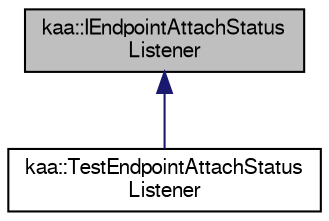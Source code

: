 digraph "kaa::IEndpointAttachStatusListener"
{
  bgcolor="transparent";
  edge [fontname="FreeSans",fontsize="10",labelfontname="FreeSans",labelfontsize="10"];
  node [fontname="FreeSans",fontsize="10",shape=record];
  Node1 [label="kaa::IEndpointAttachStatus\lListener",height=0.2,width=0.4,color="black", fillcolor="grey75", style="filled" fontcolor="black"];
  Node1 -> Node2 [dir="back",color="midnightblue",fontsize="10",style="solid",fontname="FreeSans"];
  Node2 [label="kaa::TestEndpointAttachStatus\lListener",height=0.2,width=0.4,color="black",URL="$classkaa_1_1TestEndpointAttachStatusListener.html"];
}
